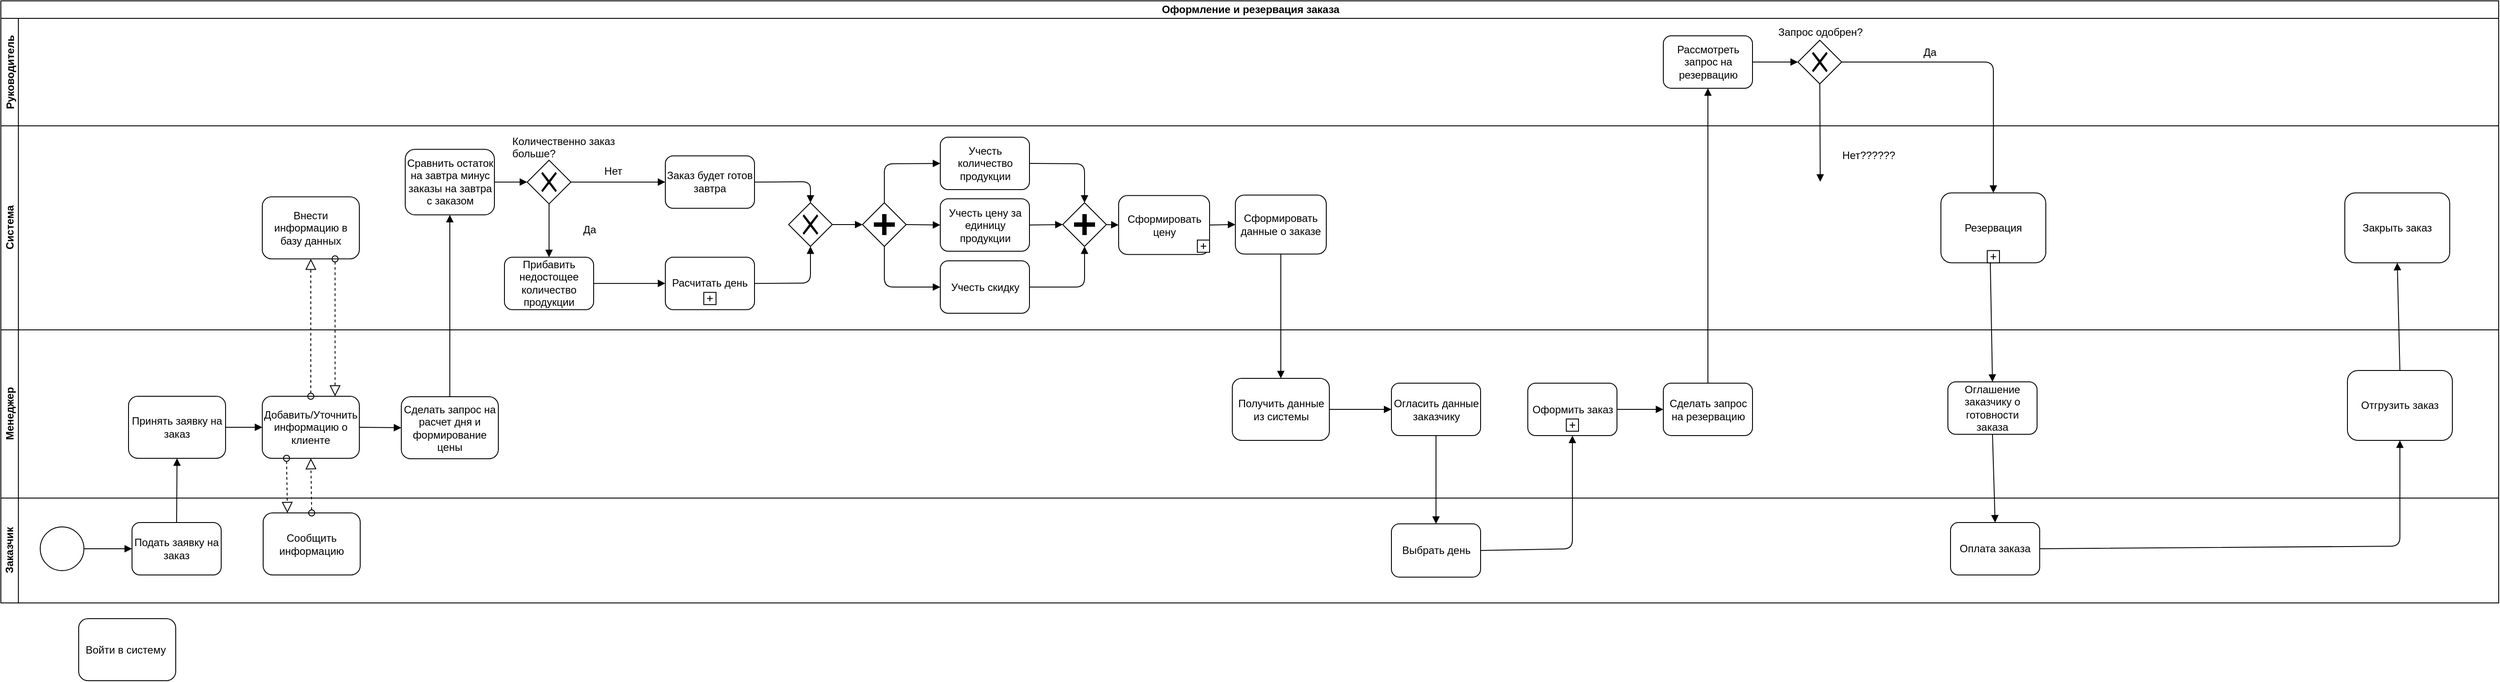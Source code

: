 <mxfile version="12.8.4" type="device"><diagram name="Page-1" id="2a216829-ef6e-dabb-86c1-c78162f3ba2b"><mxGraphModel dx="188" dy="560" grid="0" gridSize="10" guides="1" tooltips="1" connect="1" arrows="1" fold="1" page="1" pageScale="1" pageWidth="850" pageHeight="1100" background="#ffffff" math="0" shadow="0"><root><mxCell id="0"/><mxCell id="1" parent="0"/><mxCell id="3WoTRY_dOMjHgO4i3TV0-6" value="Оформление и резервация заказа" style="swimlane;html=1;childLayout=stackLayout;resizeParent=1;resizeParentMax=0;horizontal=1;startSize=20;horizontalStack=0;" parent="1" vertex="1"><mxGeometry x="856" y="645" width="2857" height="689.0" as="geometry"/></mxCell><mxCell id="3WoTRY_dOMjHgO4i3TV0-7" value="Руководитель" style="swimlane;startSize=20;horizontal=0;" parent="3WoTRY_dOMjHgO4i3TV0-6" vertex="1"><mxGeometry y="20" width="2857" height="123.0" as="geometry"/></mxCell><mxCell id="WvwEx1xRjqzG85lri8ms-75" value="Рассмотреть запрос на резервацию" style="shape=ext;rounded=1;html=1;whiteSpace=wrap;" parent="3WoTRY_dOMjHgO4i3TV0-7" vertex="1"><mxGeometry x="1901.5" y="20" width="102" height="60" as="geometry"/></mxCell><mxCell id="WvwEx1xRjqzG85lri8ms-77" value="" style="shape=mxgraph.bpmn.shape;html=1;verticalLabelPosition=bottom;labelBackgroundColor=#ffffff;verticalAlign=top;align=center;perimeter=rhombusPerimeter;background=gateway;outlineConnect=0;outline=none;symbol=exclusiveGw;" parent="3WoTRY_dOMjHgO4i3TV0-7" vertex="1"><mxGeometry x="2055.5" y="25" width="50" height="50" as="geometry"/></mxCell><mxCell id="WvwEx1xRjqzG85lri8ms-78" value="" style="endArrow=block;endFill=1;endSize=6;html=1;exitX=1;exitY=0.5;exitDx=0;exitDy=0;entryX=0;entryY=0.5;entryDx=0;entryDy=0;" parent="3WoTRY_dOMjHgO4i3TV0-7" source="WvwEx1xRjqzG85lri8ms-75" target="WvwEx1xRjqzG85lri8ms-77" edge="1"><mxGeometry width="100" relative="1" as="geometry"><mxPoint x="2072.5" y="250" as="sourcePoint"/><mxPoint x="2172.5" y="250" as="targetPoint"/></mxGeometry></mxCell><mxCell id="KOmFKq-PqNMO2DOBzxqt-10" value="Да" style="text;html=1;align=center;verticalAlign=middle;resizable=0;points=[];autosize=1;" parent="3WoTRY_dOMjHgO4i3TV0-7" vertex="1"><mxGeometry x="2193" y="30" width="25" height="18" as="geometry"/></mxCell><mxCell id="vaRquqTD3FXTNnIcbXgZ-6" value="Запрос одобрен?" style="text;html=1;" vertex="1" parent="3WoTRY_dOMjHgO4i3TV0-7"><mxGeometry x="2031" y="2" width="106" height="28" as="geometry"/></mxCell><mxCell id="WvwEx1xRjqzG85lri8ms-70" value="" style="endArrow=block;endFill=1;endSize=6;html=1;entryX=0.5;entryY=0;entryDx=0;entryDy=0;exitX=0.5;exitY=1;exitDx=0;exitDy=0;" parent="3WoTRY_dOMjHgO4i3TV0-6" source="vaRquqTD3FXTNnIcbXgZ-1" target="WvwEx1xRjqzG85lri8ms-69" edge="1"><mxGeometry width="100" relative="1" as="geometry"><mxPoint x="1534" y="276" as="sourcePoint"/><mxPoint x="1138.5" y="796" as="targetPoint"/><Array as="points"/></mxGeometry></mxCell><mxCell id="WvwEx1xRjqzG85lri8ms-72" value="" style="endArrow=block;endFill=1;endSize=6;html=1;exitX=0.5;exitY=1;exitDx=0;exitDy=0;entryX=0.5;entryY=0;entryDx=0;entryDy=0;" parent="3WoTRY_dOMjHgO4i3TV0-6" source="3WoTRY_dOMjHgO4i3TV0-13" target="3WoTRY_dOMjHgO4i3TV0-21" edge="1"><mxGeometry width="100" relative="1" as="geometry"><mxPoint x="1468.5" y="618" as="sourcePoint"/><mxPoint x="1641.5" y="596" as="targetPoint"/></mxGeometry></mxCell><mxCell id="WvwEx1xRjqzG85lri8ms-73" value="" style="endArrow=block;endFill=1;endSize=6;html=1;exitX=1;exitY=0.5;exitDx=0;exitDy=0;entryX=0.5;entryY=1;entryDx=0;entryDy=0;" parent="3WoTRY_dOMjHgO4i3TV0-6" source="3WoTRY_dOMjHgO4i3TV0-21" target="3WoTRY_dOMjHgO4i3TV0-32" edge="1"><mxGeometry width="100" relative="1" as="geometry"><mxPoint x="1692.5" y="626.5" as="sourcePoint"/><mxPoint x="1812.5" y="645" as="targetPoint"/><Array as="points"><mxPoint x="1797.5" y="627"/></Array></mxGeometry></mxCell><mxCell id="WvwEx1xRjqzG85lri8ms-76" value="" style="endArrow=block;endFill=1;endSize=6;html=1;exitX=0.5;exitY=0;exitDx=0;exitDy=0;entryX=0.5;entryY=1;entryDx=0;entryDy=0;" parent="3WoTRY_dOMjHgO4i3TV0-6" source="3WoTRY_dOMjHgO4i3TV0-17" target="WvwEx1xRjqzG85lri8ms-75" edge="1"><mxGeometry width="100" relative="1" as="geometry"><mxPoint x="1851.5" y="298" as="sourcePoint"/><mxPoint x="1951.5" y="298" as="targetPoint"/></mxGeometry></mxCell><mxCell id="3WoTRY_dOMjHgO4i3TV0-9" value="Система" style="swimlane;html=1;startSize=20;horizontal=0;" parent="3WoTRY_dOMjHgO4i3TV0-6" vertex="1"><mxGeometry y="143.0" width="2857" height="233.5" as="geometry"/></mxCell><mxCell id="WvwEx1xRjqzG85lri8ms-40" value="Внести информацию в базу данных" style="shape=ext;rounded=1;html=1;whiteSpace=wrap;" parent="3WoTRY_dOMjHgO4i3TV0-9" vertex="1"><mxGeometry x="299" y="81.25" width="111" height="71" as="geometry"/></mxCell><mxCell id="WvwEx1xRjqzG85lri8ms-1" value="Сформировать цену" style="rounded=1;whiteSpace=wrap;html=1;" parent="3WoTRY_dOMjHgO4i3TV0-9" vertex="1"><mxGeometry x="1278.5" y="79.75" width="104" height="67.5" as="geometry"/></mxCell><mxCell id="WvwEx1xRjqzG85lri8ms-5" value="Учесть цену за единицу продукции" style="rounded=1;whiteSpace=wrap;html=1;" parent="3WoTRY_dOMjHgO4i3TV0-9" vertex="1"><mxGeometry x="1074.5" y="83.5" width="102" height="60" as="geometry"/></mxCell><mxCell id="WvwEx1xRjqzG85lri8ms-20" value="" style="shape=mxgraph.bpmn.shape;html=1;verticalLabelPosition=bottom;labelBackgroundColor=#ffffff;verticalAlign=top;align=center;perimeter=rhombusPerimeter;background=gateway;outlineConnect=0;outline=none;symbol=parallelGw;" parent="3WoTRY_dOMjHgO4i3TV0-9" vertex="1"><mxGeometry x="985.5" y="88" width="50" height="50" as="geometry"/></mxCell><mxCell id="WvwEx1xRjqzG85lri8ms-4" value="Учесть скидку" style="rounded=1;whiteSpace=wrap;html=1;" parent="3WoTRY_dOMjHgO4i3TV0-9" vertex="1"><mxGeometry x="1074.5" y="154.5" width="102" height="60" as="geometry"/></mxCell><mxCell id="WvwEx1xRjqzG85lri8ms-3" value="Учесть количество продукции" style="rounded=1;whiteSpace=wrap;html=1;" parent="3WoTRY_dOMjHgO4i3TV0-9" vertex="1"><mxGeometry x="1074.5" y="13" width="102" height="60" as="geometry"/></mxCell><mxCell id="WvwEx1xRjqzG85lri8ms-2" value="" style="shape=mxgraph.bpmn.shape;html=1;verticalLabelPosition=bottom;labelBackgroundColor=#ffffff;verticalAlign=top;align=center;perimeter=rhombusPerimeter;background=gateway;outlineConnect=0;outline=none;symbol=parallelGw;" parent="3WoTRY_dOMjHgO4i3TV0-9" vertex="1"><mxGeometry x="1214.5" y="88" width="50" height="50" as="geometry"/></mxCell><mxCell id="WvwEx1xRjqzG85lri8ms-59" value="" style="endArrow=block;endFill=1;endSize=6;html=1;exitX=1;exitY=0.5;exitDx=0;exitDy=0;entryX=0;entryY=0.5;entryDx=0;entryDy=0;" parent="3WoTRY_dOMjHgO4i3TV0-9" source="KOmFKq-PqNMO2DOBzxqt-1" target="WvwEx1xRjqzG85lri8ms-20" edge="1"><mxGeometry width="100" relative="1" as="geometry"><mxPoint x="926" y="113.75" as="sourcePoint"/><mxPoint x="1017.5" y="59.5" as="targetPoint"/></mxGeometry></mxCell><mxCell id="WvwEx1xRjqzG85lri8ms-60" value="" style="endArrow=block;endFill=1;endSize=6;html=1;exitX=0.5;exitY=0;exitDx=0;exitDy=0;entryX=0;entryY=0.5;entryDx=0;entryDy=0;" parent="3WoTRY_dOMjHgO4i3TV0-9" source="WvwEx1xRjqzG85lri8ms-20" target="WvwEx1xRjqzG85lri8ms-3" edge="1"><mxGeometry width="100" relative="1" as="geometry"><mxPoint x="958.5" y="36.5" as="sourcePoint"/><mxPoint x="1058.5" y="36.5" as="targetPoint"/><Array as="points"><mxPoint x="1010.5" y="43.5"/></Array></mxGeometry></mxCell><mxCell id="WvwEx1xRjqzG85lri8ms-61" value="" style="endArrow=block;endFill=1;endSize=6;html=1;entryX=0;entryY=0.5;entryDx=0;entryDy=0;exitX=1;exitY=0.5;exitDx=0;exitDy=0;" parent="3WoTRY_dOMjHgO4i3TV0-9" source="WvwEx1xRjqzG85lri8ms-20" target="WvwEx1xRjqzG85lri8ms-5" edge="1"><mxGeometry width="100" relative="1" as="geometry"><mxPoint x="876.5" y="181.5" as="sourcePoint"/><mxPoint x="976.5" y="181.5" as="targetPoint"/></mxGeometry></mxCell><mxCell id="WvwEx1xRjqzG85lri8ms-62" value="" style="endArrow=block;endFill=1;endSize=6;html=1;entryX=0;entryY=0.5;entryDx=0;entryDy=0;exitX=0.5;exitY=1;exitDx=0;exitDy=0;" parent="3WoTRY_dOMjHgO4i3TV0-9" source="WvwEx1xRjqzG85lri8ms-20" target="WvwEx1xRjqzG85lri8ms-4" edge="1"><mxGeometry width="100" relative="1" as="geometry"><mxPoint x="722.5" y="191.5" as="sourcePoint"/><mxPoint x="822.5" y="191.5" as="targetPoint"/><Array as="points"><mxPoint x="1010.5" y="184.5"/></Array></mxGeometry></mxCell><mxCell id="WvwEx1xRjqzG85lri8ms-63" value="" style="endArrow=block;endFill=1;endSize=6;html=1;exitX=1;exitY=0.5;exitDx=0;exitDy=0;entryX=0.5;entryY=0;entryDx=0;entryDy=0;" parent="3WoTRY_dOMjHgO4i3TV0-9" source="WvwEx1xRjqzG85lri8ms-3" target="WvwEx1xRjqzG85lri8ms-2" edge="1"><mxGeometry width="100" relative="1" as="geometry"><mxPoint x="1217.5" y="46.5" as="sourcePoint"/><mxPoint x="1317.5" y="46.5" as="targetPoint"/><Array as="points"><mxPoint x="1239.5" y="43.5"/></Array></mxGeometry></mxCell><mxCell id="WvwEx1xRjqzG85lri8ms-64" value="" style="endArrow=block;endFill=1;endSize=6;html=1;exitX=1;exitY=0.5;exitDx=0;exitDy=0;entryX=0.5;entryY=1;entryDx=0;entryDy=0;" parent="3WoTRY_dOMjHgO4i3TV0-9" source="WvwEx1xRjqzG85lri8ms-4" target="WvwEx1xRjqzG85lri8ms-2" edge="1"><mxGeometry width="100" relative="1" as="geometry"><mxPoint x="1189.5" y="194.5" as="sourcePoint"/><mxPoint x="1289.5" y="194.5" as="targetPoint"/><Array as="points"><mxPoint x="1239.5" y="184.5"/></Array></mxGeometry></mxCell><mxCell id="WvwEx1xRjqzG85lri8ms-65" value="" style="endArrow=block;endFill=1;endSize=6;html=1;exitX=1;exitY=0.5;exitDx=0;exitDy=0;entryX=0;entryY=0.5;entryDx=0;entryDy=0;" parent="3WoTRY_dOMjHgO4i3TV0-9" source="WvwEx1xRjqzG85lri8ms-2" target="WvwEx1xRjqzG85lri8ms-1" edge="1"><mxGeometry width="100" relative="1" as="geometry"><mxPoint x="1321.5" y="171.5" as="sourcePoint"/><mxPoint x="1421.5" y="171.5" as="targetPoint"/></mxGeometry></mxCell><mxCell id="WvwEx1xRjqzG85lri8ms-66" value="" style="endArrow=block;endFill=1;endSize=6;html=1;exitX=1;exitY=0.5;exitDx=0;exitDy=0;entryX=0;entryY=0.5;entryDx=0;entryDy=0;" parent="3WoTRY_dOMjHgO4i3TV0-9" source="WvwEx1xRjqzG85lri8ms-5" target="WvwEx1xRjqzG85lri8ms-2" edge="1"><mxGeometry width="100" relative="1" as="geometry"><mxPoint x="1323.5" y="143.5" as="sourcePoint"/><mxPoint x="1423.5" y="143.5" as="targetPoint"/></mxGeometry></mxCell><mxCell id="WvwEx1xRjqzG85lri8ms-68" value="" style="shape=plus;html=1;outlineConnect=0;" parent="3WoTRY_dOMjHgO4i3TV0-9" vertex="1"><mxGeometry x="1368.5" y="130.75" width="14" height="14" as="geometry"/></mxCell><mxCell id="abgcs8x1c0CqnE1zPSvh-1" value="Расчитать день" style="html=1;whiteSpace=wrap;rounded=1;" parent="3WoTRY_dOMjHgO4i3TV0-9" vertex="1"><mxGeometry x="760" y="150.35" width="102" height="60" as="geometry"/></mxCell><mxCell id="abgcs8x1c0CqnE1zPSvh-2" value="" style="html=1;shape=plus;outlineConnect=0;" parent="abgcs8x1c0CqnE1zPSvh-1" vertex="1"><mxGeometry x="0.5" y="1" width="14" height="14" relative="1" as="geometry"><mxPoint x="-7" y="-19.75" as="offset"/></mxGeometry></mxCell><mxCell id="abgcs8x1c0CqnE1zPSvh-3" value="Сравнить остаток на завтра минус заказы на завтра с заказом" style="html=1;whiteSpace=wrap;rounded=1;" parent="3WoTRY_dOMjHgO4i3TV0-9" vertex="1"><mxGeometry x="462.5" y="26.85" width="102" height="75" as="geometry"/></mxCell><mxCell id="abgcs8x1c0CqnE1zPSvh-5" value="" style="shape=mxgraph.bpmn.shape;html=1;verticalLabelPosition=bottom;labelBackgroundColor=#ffffff;verticalAlign=top;align=center;perimeter=rhombusPerimeter;background=gateway;outlineConnect=0;outline=none;symbol=exclusiveGw;" parent="3WoTRY_dOMjHgO4i3TV0-9" vertex="1"><mxGeometry x="602" y="39.35" width="50" height="50" as="geometry"/></mxCell><mxCell id="abgcs8x1c0CqnE1zPSvh-8" value="Заказ будет готов завтра" style="html=1;whiteSpace=wrap;rounded=1;" parent="3WoTRY_dOMjHgO4i3TV0-9" vertex="1"><mxGeometry x="760" y="34.35" width="102" height="60" as="geometry"/></mxCell><mxCell id="abgcs8x1c0CqnE1zPSvh-9" value="" style="endArrow=block;endFill=1;endSize=6;html=1;exitX=1;exitY=0.5;exitDx=0;exitDy=0;entryX=0;entryY=0.5;entryDx=0;entryDy=0;" parent="3WoTRY_dOMjHgO4i3TV0-9" source="abgcs8x1c0CqnE1zPSvh-3" target="abgcs8x1c0CqnE1zPSvh-5" edge="1"><mxGeometry width="100" relative="1" as="geometry"><mxPoint x="626" y="23.35" as="sourcePoint"/><mxPoint x="726" y="23.35" as="targetPoint"/></mxGeometry></mxCell><mxCell id="abgcs8x1c0CqnE1zPSvh-10" value="" style="endArrow=block;endFill=1;endSize=6;html=1;exitX=1;exitY=0.5;exitDx=0;exitDy=0;entryX=0;entryY=0.5;entryDx=0;entryDy=0;" parent="3WoTRY_dOMjHgO4i3TV0-9" source="abgcs8x1c0CqnE1zPSvh-5" target="abgcs8x1c0CqnE1zPSvh-8" edge="1"><mxGeometry width="100" relative="1" as="geometry"><mxPoint x="581" y="74.35" as="sourcePoint"/><mxPoint x="612" y="74.35" as="targetPoint"/></mxGeometry></mxCell><mxCell id="abgcs8x1c0CqnE1zPSvh-11" value="Нет" style="text;html=1;align=center;verticalAlign=middle;resizable=0;points=[];autosize=1;" parent="3WoTRY_dOMjHgO4i3TV0-9" vertex="1"><mxGeometry x="684" y="43.35" width="31" height="18" as="geometry"/></mxCell><mxCell id="abgcs8x1c0CqnE1zPSvh-12" value="" style="endArrow=block;endFill=1;endSize=6;html=1;exitX=0.5;exitY=1;exitDx=0;exitDy=0;entryX=0.5;entryY=0;entryDx=0;entryDy=0;" parent="3WoTRY_dOMjHgO4i3TV0-9" source="abgcs8x1c0CqnE1zPSvh-5" target="abgcs8x1c0CqnE1zPSvh-14" edge="1"><mxGeometry width="100" relative="1" as="geometry"><mxPoint x="679" y="167.35" as="sourcePoint"/><mxPoint x="627" y="148.35" as="targetPoint"/></mxGeometry></mxCell><mxCell id="abgcs8x1c0CqnE1zPSvh-13" value="Да" style="text;html=1;align=center;verticalAlign=middle;resizable=0;points=[];autosize=1;" parent="3WoTRY_dOMjHgO4i3TV0-9" vertex="1"><mxGeometry x="660" y="110.35" width="25" height="18" as="geometry"/></mxCell><mxCell id="abgcs8x1c0CqnE1zPSvh-14" value="Прибавить недостощее количество продукции" style="html=1;whiteSpace=wrap;rounded=1;" parent="3WoTRY_dOMjHgO4i3TV0-9" vertex="1"><mxGeometry x="576" y="150.35" width="102" height="60" as="geometry"/></mxCell><mxCell id="abgcs8x1c0CqnE1zPSvh-15" value="" style="endArrow=block;endFill=1;endSize=6;html=1;exitX=1;exitY=0.5;exitDx=0;exitDy=0;entryX=0;entryY=0.5;entryDx=0;entryDy=0;" parent="3WoTRY_dOMjHgO4i3TV0-9" source="abgcs8x1c0CqnE1zPSvh-14" target="abgcs8x1c0CqnE1zPSvh-1" edge="1"><mxGeometry width="100" relative="1" as="geometry"><mxPoint x="376" y="196.35" as="sourcePoint"/><mxPoint x="476" y="196.35" as="targetPoint"/></mxGeometry></mxCell><mxCell id="KOmFKq-PqNMO2DOBzxqt-1" value="" style="shape=mxgraph.bpmn.shape;html=1;verticalLabelPosition=bottom;labelBackgroundColor=#ffffff;verticalAlign=top;align=center;perimeter=rhombusPerimeter;background=gateway;outlineConnect=0;outline=none;symbol=exclusiveGw;" parent="3WoTRY_dOMjHgO4i3TV0-9" vertex="1"><mxGeometry x="901" y="88" width="50" height="50" as="geometry"/></mxCell><mxCell id="KOmFKq-PqNMO2DOBzxqt-2" value="" style="endArrow=block;endFill=1;endSize=6;html=1;exitX=1;exitY=0.5;exitDx=0;exitDy=0;entryX=0.5;entryY=0;entryDx=0;entryDy=0;" parent="3WoTRY_dOMjHgO4i3TV0-9" source="abgcs8x1c0CqnE1zPSvh-8" target="KOmFKq-PqNMO2DOBzxqt-1" edge="1"><mxGeometry width="100" relative="1" as="geometry"><mxPoint x="883" y="47" as="sourcePoint"/><mxPoint x="983" y="47" as="targetPoint"/><Array as="points"><mxPoint x="926" y="64"/></Array></mxGeometry></mxCell><mxCell id="KOmFKq-PqNMO2DOBzxqt-3" value="" style="endArrow=block;endFill=1;endSize=6;html=1;entryX=0.5;entryY=1;entryDx=0;entryDy=0;exitX=1;exitY=0.5;exitDx=0;exitDy=0;" parent="3WoTRY_dOMjHgO4i3TV0-9" source="abgcs8x1c0CqnE1zPSvh-1" target="KOmFKq-PqNMO2DOBzxqt-1" edge="1"><mxGeometry width="100" relative="1" as="geometry"><mxPoint x="381" y="659" as="sourcePoint"/><mxPoint x="481" y="659" as="targetPoint"/><Array as="points"><mxPoint x="926" y="180"/></Array></mxGeometry></mxCell><mxCell id="KOmFKq-PqNMO2DOBzxqt-5" value="Резервация" style="html=1;whiteSpace=wrap;rounded=1;" parent="3WoTRY_dOMjHgO4i3TV0-9" vertex="1"><mxGeometry x="2219" y="76.75" width="120" height="80" as="geometry"/></mxCell><mxCell id="KOmFKq-PqNMO2DOBzxqt-6" value="" style="html=1;shape=plus;outlineConnect=0;" parent="KOmFKq-PqNMO2DOBzxqt-5" vertex="1"><mxGeometry x="0.5" y="1" width="14" height="14" relative="1" as="geometry"><mxPoint x="-7" y="-14" as="offset"/></mxGeometry></mxCell><mxCell id="KOmFKq-PqNMO2DOBzxqt-11" value="" style="endArrow=block;endFill=1;endSize=6;html=1;exitX=0.5;exitY=1;exitDx=0;exitDy=0;" parent="3WoTRY_dOMjHgO4i3TV0-9" source="WvwEx1xRjqzG85lri8ms-77" edge="1"><mxGeometry width="100" relative="1" as="geometry"><mxPoint x="2031" y="69" as="sourcePoint"/><mxPoint x="2081" y="64" as="targetPoint"/></mxGeometry></mxCell><mxCell id="KOmFKq-PqNMO2DOBzxqt-12" value="Нет??????" style="text;html=1;align=center;verticalAlign=middle;resizable=0;points=[];autosize=1;" parent="3WoTRY_dOMjHgO4i3TV0-9" vertex="1"><mxGeometry x="2100" y="25.35" width="71" height="18" as="geometry"/></mxCell><mxCell id="vaRquqTD3FXTNnIcbXgZ-1" value="Сформировать данные о заказе" style="rounded=1;whiteSpace=wrap;html=1;" vertex="1" parent="3WoTRY_dOMjHgO4i3TV0-9"><mxGeometry x="1412" y="79.25" width="104" height="67.5" as="geometry"/></mxCell><mxCell id="vaRquqTD3FXTNnIcbXgZ-2" value="" style="endArrow=block;endFill=1;endSize=6;html=1;entryX=0;entryY=0.5;entryDx=0;entryDy=0;exitX=1;exitY=0.5;exitDx=0;exitDy=0;" edge="1" parent="3WoTRY_dOMjHgO4i3TV0-9" source="WvwEx1xRjqzG85lri8ms-1" target="vaRquqTD3FXTNnIcbXgZ-1"><mxGeometry width="100" relative="1" as="geometry"><mxPoint x="1585" y="44" as="sourcePoint"/><mxPoint x="1644" y="240" as="targetPoint"/><Array as="points"><mxPoint x="1411" y="113"/></Array></mxGeometry></mxCell><mxCell id="vaRquqTD3FXTNnIcbXgZ-4" value="Закрыть заказ" style="shape=ext;rounded=1;html=1;whiteSpace=wrap;" vertex="1" parent="3WoTRY_dOMjHgO4i3TV0-9"><mxGeometry x="2681" y="76.75" width="120" height="80" as="geometry"/></mxCell><mxCell id="vaRquqTD3FXTNnIcbXgZ-3" value="Количественно заказ &lt;br&gt;больше?" style="text;html=1;" vertex="1" parent="3WoTRY_dOMjHgO4i3TV0-9"><mxGeometry x="583" y="4.0" width="127" height="28" as="geometry"/></mxCell><mxCell id="3WoTRY_dOMjHgO4i3TV0-11" value="Менеджер" style="swimlane;html=1;startSize=20;horizontal=0;" parent="3WoTRY_dOMjHgO4i3TV0-6" vertex="1"><mxGeometry y="376.5" width="2857" height="192.5" as="geometry"/></mxCell><mxCell id="3WoTRY_dOMjHgO4i3TV0-12" value="&lt;span style=&quot;white-space: normal&quot;&gt;Принять заявку на заказ&lt;/span&gt;" style="shape=ext;rounded=1;html=1;whiteSpace=wrap;" parent="3WoTRY_dOMjHgO4i3TV0-11" vertex="1"><mxGeometry x="146" y="76" width="111" height="71" as="geometry"/></mxCell><mxCell id="3WoTRY_dOMjHgO4i3TV0-17" value="Сделать запрос на резервацию" style="shape=ext;rounded=1;html=1;whiteSpace=wrap;" parent="3WoTRY_dOMjHgO4i3TV0-11" vertex="1"><mxGeometry x="1901.5" y="61" width="102" height="60" as="geometry"/></mxCell><mxCell id="3WoTRY_dOMjHgO4i3TV0-32" value="Оформить заказ" style="html=1;whiteSpace=wrap;rounded=1;" parent="3WoTRY_dOMjHgO4i3TV0-11" vertex="1"><mxGeometry x="1746.5" y="61" width="102" height="60" as="geometry"/></mxCell><mxCell id="3WoTRY_dOMjHgO4i3TV0-33" value="" style="html=1;shape=plus;outlineConnect=0;" parent="3WoTRY_dOMjHgO4i3TV0-32" vertex="1"><mxGeometry x="0.5" y="1" width="14" height="14" relative="1" as="geometry"><mxPoint x="-7" y="-19" as="offset"/></mxGeometry></mxCell><mxCell id="3WoTRY_dOMjHgO4i3TV0-13" value="Огласить данные заказчику" style="shape=ext;rounded=1;html=1;whiteSpace=wrap;" parent="3WoTRY_dOMjHgO4i3TV0-11" vertex="1"><mxGeometry x="1590.5" y="61" width="102" height="60" as="geometry"/></mxCell><mxCell id="WvwEx1xRjqzG85lri8ms-35" value="Добавить/Уточнить информацию о клиенте" style="shape=ext;rounded=1;html=1;whiteSpace=wrap;" parent="3WoTRY_dOMjHgO4i3TV0-11" vertex="1"><mxGeometry x="299" y="76" width="111" height="71" as="geometry"/></mxCell><mxCell id="WvwEx1xRjqzG85lri8ms-51" value="" style="endArrow=block;endFill=1;endSize=6;html=1;entryX=0;entryY=0.5;entryDx=0;entryDy=0;exitX=1;exitY=0.5;exitDx=0;exitDy=0;" parent="3WoTRY_dOMjHgO4i3TV0-11" source="3WoTRY_dOMjHgO4i3TV0-12" target="WvwEx1xRjqzG85lri8ms-35" edge="1"><mxGeometry width="100" relative="1" as="geometry"><mxPoint x="99" y="43" as="sourcePoint"/><mxPoint x="199" y="43" as="targetPoint"/></mxGeometry></mxCell><mxCell id="WvwEx1xRjqzG85lri8ms-52" value="Сделать запрос на расчет дня и формирование цены" style="shape=ext;rounded=1;html=1;whiteSpace=wrap;" parent="3WoTRY_dOMjHgO4i3TV0-11" vertex="1"><mxGeometry x="458" y="76.5" width="111" height="71" as="geometry"/></mxCell><mxCell id="WvwEx1xRjqzG85lri8ms-53" value="" style="endArrow=block;endFill=1;endSize=6;html=1;exitX=1;exitY=0.5;exitDx=0;exitDy=0;entryX=0;entryY=0.5;entryDx=0;entryDy=0;" parent="3WoTRY_dOMjHgO4i3TV0-11" source="WvwEx1xRjqzG85lri8ms-35" target="WvwEx1xRjqzG85lri8ms-52" edge="1"><mxGeometry width="100" relative="1" as="geometry"><mxPoint x="449" y="146" as="sourcePoint"/><mxPoint x="433" y="147" as="targetPoint"/></mxGeometry></mxCell><mxCell id="WvwEx1xRjqzG85lri8ms-69" value="Получить данные из системы" style="shape=ext;rounded=1;html=1;whiteSpace=wrap;" parent="3WoTRY_dOMjHgO4i3TV0-11" vertex="1"><mxGeometry x="1408.5" y="55.5" width="111" height="71" as="geometry"/></mxCell><mxCell id="WvwEx1xRjqzG85lri8ms-71" value="" style="endArrow=block;endFill=1;endSize=6;html=1;exitX=1;exitY=0.5;exitDx=0;exitDy=0;entryX=0;entryY=0.5;entryDx=0;entryDy=0;" parent="3WoTRY_dOMjHgO4i3TV0-11" source="WvwEx1xRjqzG85lri8ms-69" target="3WoTRY_dOMjHgO4i3TV0-13" edge="1"><mxGeometry width="100" relative="1" as="geometry"><mxPoint x="1013.5" y="422.5" as="sourcePoint"/><mxPoint x="1113.5" y="422.5" as="targetPoint"/></mxGeometry></mxCell><mxCell id="WvwEx1xRjqzG85lri8ms-74" value="" style="endArrow=block;endFill=1;endSize=6;html=1;exitX=1;exitY=0.5;exitDx=0;exitDy=0;entryX=0;entryY=0.5;entryDx=0;entryDy=0;" parent="3WoTRY_dOMjHgO4i3TV0-11" source="3WoTRY_dOMjHgO4i3TV0-32" target="3WoTRY_dOMjHgO4i3TV0-17" edge="1"><mxGeometry width="100" relative="1" as="geometry"><mxPoint x="1897.5" y="255.5" as="sourcePoint"/><mxPoint x="1997.5" y="255.5" as="targetPoint"/></mxGeometry></mxCell><mxCell id="3WoTRY_dOMjHgO4i3TV0-55" value="Отгрузить заказ" style="shape=ext;rounded=1;html=1;whiteSpace=wrap;" parent="3WoTRY_dOMjHgO4i3TV0-11" vertex="1"><mxGeometry x="2684" y="46.5" width="120" height="80" as="geometry"/></mxCell><mxCell id="3WoTRY_dOMjHgO4i3TV0-49" value="Оглашение заказчику о готовности заказа" style="shape=ext;rounded=1;html=1;whiteSpace=wrap;" parent="3WoTRY_dOMjHgO4i3TV0-11" vertex="1"><mxGeometry x="2227" y="59.5" width="102" height="60" as="geometry"/></mxCell><mxCell id="3WoTRY_dOMjHgO4i3TV0-19" value="Заказчик" style="swimlane;html=1;startSize=20;horizontal=0;" parent="3WoTRY_dOMjHgO4i3TV0-6" vertex="1"><mxGeometry y="569.0" width="2857" height="120" as="geometry"/></mxCell><mxCell id="3WoTRY_dOMjHgO4i3TV0-20" value="Подать заявку на заказ" style="shape=ext;rounded=1;html=1;whiteSpace=wrap;" parent="3WoTRY_dOMjHgO4i3TV0-19" vertex="1"><mxGeometry x="150" y="28" width="102" height="60" as="geometry"/></mxCell><mxCell id="3WoTRY_dOMjHgO4i3TV0-21" value="Выбрать день" style="shape=ext;rounded=1;html=1;whiteSpace=wrap;" parent="3WoTRY_dOMjHgO4i3TV0-19" vertex="1"><mxGeometry x="1590.5" y="29.5" width="102" height="61" as="geometry"/></mxCell><mxCell id="3WoTRY_dOMjHgO4i3TV0-22" value="" style="ellipse;whiteSpace=wrap;html=1;aspect=fixed;" parent="3WoTRY_dOMjHgO4i3TV0-19" vertex="1"><mxGeometry x="45" y="33" width="50" height="50" as="geometry"/></mxCell><mxCell id="WvwEx1xRjqzG85lri8ms-39" value="Сообщить информацию" style="shape=ext;rounded=1;html=1;whiteSpace=wrap;" parent="3WoTRY_dOMjHgO4i3TV0-19" vertex="1"><mxGeometry x="300" y="17" width="111" height="71" as="geometry"/></mxCell><mxCell id="WvwEx1xRjqzG85lri8ms-48" value="" style="endArrow=block;endFill=1;endSize=6;html=1;entryX=0;entryY=0.5;entryDx=0;entryDy=0;exitX=1;exitY=0.5;exitDx=0;exitDy=0;" parent="3WoTRY_dOMjHgO4i3TV0-19" source="3WoTRY_dOMjHgO4i3TV0-22" target="3WoTRY_dOMjHgO4i3TV0-20" edge="1"><mxGeometry width="100" relative="1" as="geometry"><mxPoint x="114" y="80" as="sourcePoint"/><mxPoint x="127" y="36" as="targetPoint"/></mxGeometry></mxCell><mxCell id="3WoTRY_dOMjHgO4i3TV0-52" value="Оплата заказа" style="shape=ext;rounded=1;html=1;whiteSpace=wrap;" parent="3WoTRY_dOMjHgO4i3TV0-19" vertex="1"><mxGeometry x="2230" y="28" width="102" height="60" as="geometry"/></mxCell><mxCell id="WvwEx1xRjqzG85lri8ms-43" value="" style="startArrow=oval;startFill=0;startSize=7;endArrow=block;endFill=0;endSize=10;dashed=1;html=1;exitX=0.25;exitY=1;exitDx=0;exitDy=0;entryX=0.25;entryY=0;entryDx=0;entryDy=0;" parent="3WoTRY_dOMjHgO4i3TV0-6" source="WvwEx1xRjqzG85lri8ms-35" target="WvwEx1xRjqzG85lri8ms-39" edge="1"><mxGeometry width="100" relative="1" as="geometry"><mxPoint x="122" y="340" as="sourcePoint"/><mxPoint x="222" y="340" as="targetPoint"/></mxGeometry></mxCell><mxCell id="WvwEx1xRjqzG85lri8ms-45" value="" style="startArrow=oval;startFill=0;startSize=7;endArrow=block;endFill=0;endSize=10;dashed=1;html=1;exitX=0.75;exitY=1;exitDx=0;exitDy=0;entryX=0.75;entryY=0;entryDx=0;entryDy=0;" parent="3WoTRY_dOMjHgO4i3TV0-6" source="WvwEx1xRjqzG85lri8ms-40" target="WvwEx1xRjqzG85lri8ms-35" edge="1"><mxGeometry width="100" relative="1" as="geometry"><mxPoint x="374" y="250.5" as="sourcePoint"/><mxPoint x="375" y="343.5" as="targetPoint"/></mxGeometry></mxCell><mxCell id="WvwEx1xRjqzG85lri8ms-46" value="" style="startArrow=oval;startFill=0;startSize=7;endArrow=block;endFill=0;endSize=10;dashed=1;html=1;exitX=0.5;exitY=0;exitDx=0;exitDy=0;entryX=0.5;entryY=1;entryDx=0;entryDy=0;" parent="3WoTRY_dOMjHgO4i3TV0-6" source="WvwEx1xRjqzG85lri8ms-39" target="WvwEx1xRjqzG85lri8ms-35" edge="1"><mxGeometry width="100" relative="1" as="geometry"><mxPoint x="346.75" y="457" as="sourcePoint"/><mxPoint x="347.75" y="550" as="targetPoint"/></mxGeometry></mxCell><mxCell id="WvwEx1xRjqzG85lri8ms-47" value="" style="startArrow=oval;startFill=0;startSize=7;endArrow=block;endFill=0;endSize=10;dashed=1;html=1;exitX=0.5;exitY=0;exitDx=0;exitDy=0;entryX=0.5;entryY=1;entryDx=0;entryDy=0;" parent="3WoTRY_dOMjHgO4i3TV0-6" source="WvwEx1xRjqzG85lri8ms-35" target="WvwEx1xRjqzG85lri8ms-40" edge="1"><mxGeometry width="100" relative="1" as="geometry"><mxPoint x="356.75" y="467" as="sourcePoint"/><mxPoint x="357.75" y="560" as="targetPoint"/></mxGeometry></mxCell><mxCell id="WvwEx1xRjqzG85lri8ms-50" value="" style="endArrow=block;endFill=1;endSize=6;html=1;entryX=0.5;entryY=1;entryDx=0;entryDy=0;exitX=0.5;exitY=0;exitDx=0;exitDy=0;" parent="3WoTRY_dOMjHgO4i3TV0-6" source="3WoTRY_dOMjHgO4i3TV0-20" target="3WoTRY_dOMjHgO4i3TV0-12" edge="1"><mxGeometry width="100" relative="1" as="geometry"><mxPoint x="58" y="485" as="sourcePoint"/><mxPoint x="158" y="485" as="targetPoint"/></mxGeometry></mxCell><mxCell id="WvwEx1xRjqzG85lri8ms-55" value="" style="endArrow=block;endFill=1;endSize=6;html=1;exitX=0.5;exitY=0;exitDx=0;exitDy=0;entryX=0.5;entryY=1;entryDx=0;entryDy=0;" parent="3WoTRY_dOMjHgO4i3TV0-6" source="WvwEx1xRjqzG85lri8ms-52" target="abgcs8x1c0CqnE1zPSvh-3" edge="1"><mxGeometry width="100" relative="1" as="geometry"><mxPoint x="461" y="312" as="sourcePoint"/><mxPoint x="513.5" y="286.75" as="targetPoint"/></mxGeometry></mxCell><mxCell id="KOmFKq-PqNMO2DOBzxqt-9" value="" style="endArrow=block;endFill=1;endSize=6;html=1;exitX=1;exitY=0.5;exitDx=0;exitDy=0;entryX=0.5;entryY=0;entryDx=0;entryDy=0;" parent="3WoTRY_dOMjHgO4i3TV0-6" source="WvwEx1xRjqzG85lri8ms-77" target="KOmFKq-PqNMO2DOBzxqt-5" edge="1"><mxGeometry width="100" relative="1" as="geometry"><mxPoint x="2179" y="78" as="sourcePoint"/><mxPoint x="2279" y="78" as="targetPoint"/><Array as="points"><mxPoint x="2279" y="70"/></Array></mxGeometry></mxCell><mxCell id="KOmFKq-PqNMO2DOBzxqt-13" value="" style="endArrow=block;endFill=1;endSize=6;html=1;exitX=0.25;exitY=1;exitDx=0;exitDy=0;entryX=0.5;entryY=0;entryDx=0;entryDy=0;" parent="3WoTRY_dOMjHgO4i3TV0-6" source="KOmFKq-PqNMO2DOBzxqt-6" target="3WoTRY_dOMjHgO4i3TV0-49" edge="1"><mxGeometry width="100" relative="1" as="geometry"><mxPoint x="2062" y="420" as="sourcePoint"/><mxPoint x="2162" y="420" as="targetPoint"/></mxGeometry></mxCell><mxCell id="KOmFKq-PqNMO2DOBzxqt-14" value="" style="endArrow=block;endFill=1;endSize=6;html=1;exitX=0.5;exitY=1;exitDx=0;exitDy=0;entryX=0.5;entryY=0;entryDx=0;entryDy=0;" parent="3WoTRY_dOMjHgO4i3TV0-6" source="3WoTRY_dOMjHgO4i3TV0-49" target="3WoTRY_dOMjHgO4i3TV0-52" edge="1"><mxGeometry width="100" relative="1" as="geometry"><mxPoint x="1878" y="799" as="sourcePoint"/><mxPoint x="1978" y="799" as="targetPoint"/></mxGeometry></mxCell><mxCell id="KOmFKq-PqNMO2DOBzxqt-15" value="" style="endArrow=block;endFill=1;endSize=6;html=1;exitX=1;exitY=0.5;exitDx=0;exitDy=0;entryX=0.5;entryY=1;entryDx=0;entryDy=0;" parent="3WoTRY_dOMjHgO4i3TV0-6" source="3WoTRY_dOMjHgO4i3TV0-52" target="3WoTRY_dOMjHgO4i3TV0-55" edge="1"><mxGeometry width="100" relative="1" as="geometry"><mxPoint x="2377" y="621" as="sourcePoint"/><mxPoint x="2477" y="621" as="targetPoint"/><Array as="points"><mxPoint x="2744" y="624"/><mxPoint x="2744" y="563"/></Array></mxGeometry></mxCell><mxCell id="vaRquqTD3FXTNnIcbXgZ-5" value="" style="endArrow=block;endFill=1;endSize=6;html=1;exitX=0.5;exitY=0;exitDx=0;exitDy=0;entryX=0.5;entryY=1;entryDx=0;entryDy=0;" edge="1" parent="3WoTRY_dOMjHgO4i3TV0-6" source="3WoTRY_dOMjHgO4i3TV0-55" target="vaRquqTD3FXTNnIcbXgZ-4"><mxGeometry width="100" relative="1" as="geometry"><mxPoint x="2342" y="637.0" as="sourcePoint"/><mxPoint x="2754" y="513.0" as="targetPoint"/><Array as="points"/></mxGeometry></mxCell><mxCell id="WvwEx1xRjqzG85lri8ms-33" value="Войти в систему&amp;nbsp;" style="shape=ext;rounded=1;html=1;whiteSpace=wrap;" parent="1" vertex="1"><mxGeometry x="945" y="1352" width="111" height="71" as="geometry"/></mxCell></root></mxGraphModel></diagram></mxfile>
